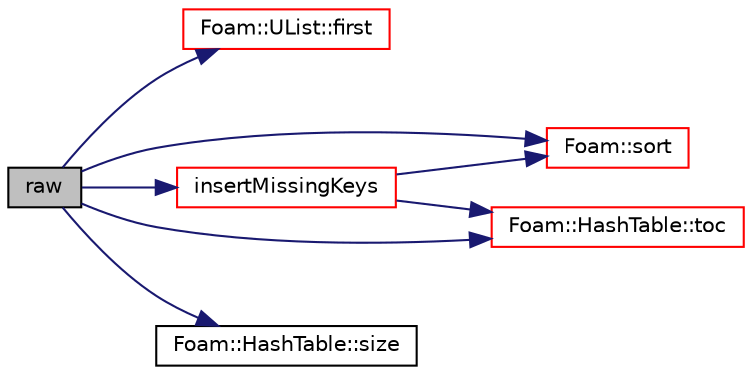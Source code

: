 digraph "raw"
{
  bgcolor="transparent";
  edge [fontname="Helvetica",fontsize="10",labelfontname="Helvetica",labelfontsize="10"];
  node [fontname="Helvetica",fontsize="10",shape=record];
  rankdir="LR";
  Node1 [label="raw",height=0.2,width=0.4,color="black", fillcolor="grey75", style="filled", fontcolor="black"];
  Node1 -> Node2 [color="midnightblue",fontsize="10",style="solid",fontname="Helvetica"];
  Node2 [label="Foam::UList::first",height=0.2,width=0.4,color="red",URL="$a02741.html#a1c9828bc3de9502754d944c95a2ce0d9",tooltip="Return the first element of the list. "];
  Node1 -> Node3 [color="midnightblue",fontsize="10",style="solid",fontname="Helvetica"];
  Node3 [label="insertMissingKeys",height=0.2,width=0.4,color="red",URL="$a00562.html#a3c855f53db1ec61ad3d3d5f12b62629e"];
  Node3 -> Node4 [color="midnightblue",fontsize="10",style="solid",fontname="Helvetica"];
  Node4 [label="Foam::sort",height=0.2,width=0.4,color="red",URL="$a10742.html#a8040176c5570405aa954090217c37fbe"];
  Node3 -> Node5 [color="midnightblue",fontsize="10",style="solid",fontname="Helvetica"];
  Node5 [label="Foam::HashTable::toc",height=0.2,width=0.4,color="red",URL="$a00987.html#a76b765c869311659d0868ce0e0200884",tooltip="Return the table of contents. "];
  Node1 -> Node6 [color="midnightblue",fontsize="10",style="solid",fontname="Helvetica"];
  Node6 [label="Foam::HashTable::size",height=0.2,width=0.4,color="black",URL="$a00987.html#a723361dc2020160f5492e8fe2d09fa44",tooltip="Return number of elements in table. "];
  Node1 -> Node4 [color="midnightblue",fontsize="10",style="solid",fontname="Helvetica"];
  Node1 -> Node5 [color="midnightblue",fontsize="10",style="solid",fontname="Helvetica"];
}
